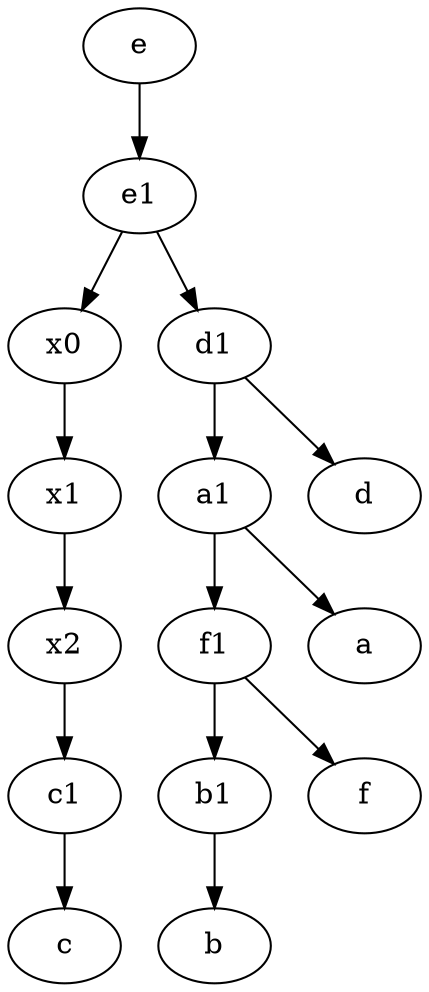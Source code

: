 digraph  {
	a1 [pos="40,15!"];
	f1;
	x0;
	b1 [pos="45,20!"];
	x2;
	e [pos="30,50!"];
	x1;
	c1 [pos="30,15!"];
	e1 [pos="25,45!"];
	d1 [pos="25,30!"];
	d1 -> a1;
	a1 -> f1;
	x1 -> x2;
	f1 -> b1;
	c1 -> c;
	e -> e1;
	e1 -> d1;
	x0 -> x1;
	x2 -> c1;
	a1 -> a;
	b1 -> b;
	e1 -> x0;
	d1 -> d;
	f1 -> f;

	}